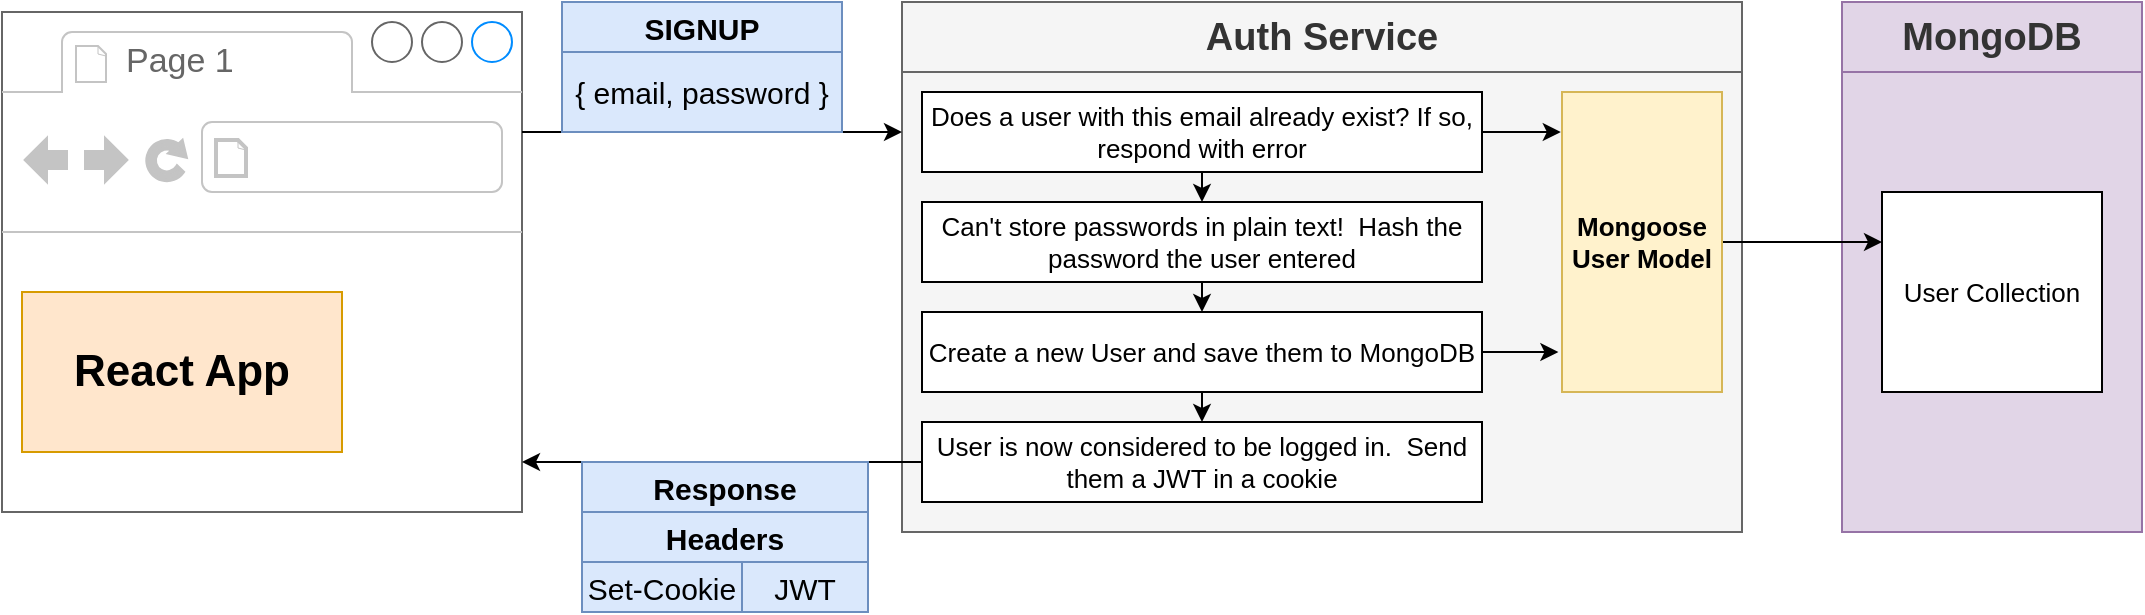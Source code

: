 <mxfile version="12.9.6" type="github" pages="11">
  <diagram id="Vi3GzLYiI_a-JfTV4afN" name="01 - signup">
    <mxGraphModel dx="733" dy="360" grid="1" gridSize="10" guides="1" tooltips="1" connect="1" arrows="1" fold="1" page="1" pageScale="1" pageWidth="1920" pageHeight="1200" math="0" shadow="0">
      <root>
        <mxCell id="0" />
        <mxCell id="1" parent="0" />
        <mxCell id="PqfKef1QP7aP-O4oMvrp-1" value="" style="strokeWidth=1;shadow=0;dashed=0;align=center;html=1;shape=mxgraph.mockup.containers.browserWindow;rSize=0;strokeColor=#666666;strokeColor2=#008cff;strokeColor3=#c4c4c4;mainText=,;recursiveResize=0;fontStyle=1" vertex="1" parent="1">
          <mxGeometry x="370" y="210" width="190" height="250" as="geometry" />
        </mxCell>
        <mxCell id="PqfKef1QP7aP-O4oMvrp-2" value="Page 1" style="strokeWidth=1;shadow=0;dashed=0;align=center;html=1;shape=mxgraph.mockup.containers.anchor;fontSize=17;fontColor=#666666;align=left;" vertex="1" parent="PqfKef1QP7aP-O4oMvrp-1">
          <mxGeometry x="60" y="12" width="110" height="26" as="geometry" />
        </mxCell>
        <mxCell id="PqfKef1QP7aP-O4oMvrp-3" value="" style="strokeWidth=1;shadow=0;dashed=0;align=center;html=1;shape=mxgraph.mockup.containers.anchor;rSize=0;fontSize=17;fontColor=#666666;align=left;" vertex="1" parent="PqfKef1QP7aP-O4oMvrp-1">
          <mxGeometry x="130" y="60" width="250" height="26" as="geometry" />
        </mxCell>
        <mxCell id="PqfKef1QP7aP-O4oMvrp-4" value="React App" style="rounded=0;whiteSpace=wrap;html=1;fontSize=22;fillColor=#ffe6cc;strokeColor=#d79b00;fontStyle=1" vertex="1" parent="PqfKef1QP7aP-O4oMvrp-1">
          <mxGeometry x="10" y="140" width="160" height="80" as="geometry" />
        </mxCell>
        <mxCell id="PqfKef1QP7aP-O4oMvrp-5" value="Auth Service" style="rounded=0;whiteSpace=wrap;html=1;fillColor=#f5f5f5;strokeColor=#666666;fontColor=#333333;fontStyle=1;fontSize=19;" vertex="1" parent="1">
          <mxGeometry x="820" y="205" width="420" height="35" as="geometry" />
        </mxCell>
        <mxCell id="PqfKef1QP7aP-O4oMvrp-6" value="" style="rounded=0;whiteSpace=wrap;html=1;fillColor=#f5f5f5;strokeColor=#666666;fontColor=#333333;fontStyle=1;fontSize=19;" vertex="1" parent="1">
          <mxGeometry x="820" y="240" width="420" height="230" as="geometry" />
        </mxCell>
        <mxCell id="PqfKef1QP7aP-O4oMvrp-7" value="" style="endArrow=classic;html=1;fontSize=15;" edge="1" parent="1">
          <mxGeometry width="50" height="50" relative="1" as="geometry">
            <mxPoint x="630" y="270" as="sourcePoint" />
            <mxPoint x="820" y="270" as="targetPoint" />
          </mxGeometry>
        </mxCell>
        <mxCell id="PqfKef1QP7aP-O4oMvrp-8" value="{ email, password }" style="rounded=0;whiteSpace=wrap;html=1;fontSize=15;fillColor=#dae8fc;strokeColor=#6c8ebf;" vertex="1" parent="1">
          <mxGeometry x="650" y="230" width="140" height="40" as="geometry" />
        </mxCell>
        <mxCell id="PqfKef1QP7aP-O4oMvrp-9" style="edgeStyle=orthogonalEdgeStyle;rounded=0;orthogonalLoop=1;jettySize=auto;html=1;exitX=0.5;exitY=1;exitDx=0;exitDy=0;entryX=0.5;entryY=0;entryDx=0;entryDy=0;fontSize=13;" edge="1" parent="1" source="PqfKef1QP7aP-O4oMvrp-11" target="PqfKef1QP7aP-O4oMvrp-14">
          <mxGeometry relative="1" as="geometry" />
        </mxCell>
        <mxCell id="PqfKef1QP7aP-O4oMvrp-10" style="edgeStyle=orthogonalEdgeStyle;rounded=0;orthogonalLoop=1;jettySize=auto;html=1;exitX=1;exitY=0.5;exitDx=0;exitDy=0;entryX=-0.008;entryY=0.134;entryDx=0;entryDy=0;entryPerimeter=0;fontSize=13;" edge="1" parent="1" source="PqfKef1QP7aP-O4oMvrp-11" target="PqfKef1QP7aP-O4oMvrp-24">
          <mxGeometry relative="1" as="geometry" />
        </mxCell>
        <mxCell id="PqfKef1QP7aP-O4oMvrp-11" value="Does a user with this email already exist? If so, respond with error" style="rounded=0;whiteSpace=wrap;html=1;fontSize=13;" vertex="1" parent="1">
          <mxGeometry x="830" y="250" width="280" height="40" as="geometry" />
        </mxCell>
        <mxCell id="PqfKef1QP7aP-O4oMvrp-12" value="&lt;b&gt;SIGNUP&lt;/b&gt;" style="rounded=0;whiteSpace=wrap;html=1;fontSize=15;fillColor=#dae8fc;strokeColor=#6c8ebf;" vertex="1" parent="1">
          <mxGeometry x="650" y="205" width="140" height="25" as="geometry" />
        </mxCell>
        <mxCell id="PqfKef1QP7aP-O4oMvrp-13" style="edgeStyle=orthogonalEdgeStyle;rounded=0;orthogonalLoop=1;jettySize=auto;html=1;exitX=0.5;exitY=1;exitDx=0;exitDy=0;entryX=0.5;entryY=0;entryDx=0;entryDy=0;fontSize=13;" edge="1" parent="1" source="PqfKef1QP7aP-O4oMvrp-14" target="PqfKef1QP7aP-O4oMvrp-16">
          <mxGeometry relative="1" as="geometry" />
        </mxCell>
        <mxCell id="PqfKef1QP7aP-O4oMvrp-14" value="Can&#39;t store passwords in plain text!&amp;nbsp; Hash the password the user entered" style="rounded=0;whiteSpace=wrap;html=1;fontSize=13;" vertex="1" parent="1">
          <mxGeometry x="830" y="305" width="280" height="40" as="geometry" />
        </mxCell>
        <mxCell id="PqfKef1QP7aP-O4oMvrp-15" style="edgeStyle=orthogonalEdgeStyle;rounded=0;orthogonalLoop=1;jettySize=auto;html=1;exitX=1;exitY=0.5;exitDx=0;exitDy=0;entryX=-0.022;entryY=0.864;entryDx=0;entryDy=0;entryPerimeter=0;fontSize=13;" edge="1" parent="1" source="PqfKef1QP7aP-O4oMvrp-16" target="PqfKef1QP7aP-O4oMvrp-24">
          <mxGeometry relative="1" as="geometry" />
        </mxCell>
        <mxCell id="PqfKef1QP7aP-O4oMvrp-16" value="Create a new User and save them to MongoDB" style="rounded=0;whiteSpace=wrap;html=1;fontSize=13;" vertex="1" parent="1">
          <mxGeometry x="830" y="360" width="280" height="40" as="geometry" />
        </mxCell>
        <mxCell id="PqfKef1QP7aP-O4oMvrp-17" style="edgeStyle=orthogonalEdgeStyle;rounded=0;orthogonalLoop=1;jettySize=auto;html=1;exitX=0.5;exitY=1;exitDx=0;exitDy=0;entryX=0.5;entryY=0;entryDx=0;entryDy=0;fontSize=13;" edge="1" parent="1" target="PqfKef1QP7aP-O4oMvrp-19">
          <mxGeometry relative="1" as="geometry">
            <mxPoint x="970" y="400" as="sourcePoint" />
          </mxGeometry>
        </mxCell>
        <mxCell id="PqfKef1QP7aP-O4oMvrp-18" style="edgeStyle=orthogonalEdgeStyle;rounded=0;orthogonalLoop=1;jettySize=auto;html=1;exitX=0;exitY=0.5;exitDx=0;exitDy=0;fontSize=13;" edge="1" parent="1" source="PqfKef1QP7aP-O4oMvrp-19">
          <mxGeometry relative="1" as="geometry">
            <mxPoint x="630" y="435" as="targetPoint" />
          </mxGeometry>
        </mxCell>
        <mxCell id="PqfKef1QP7aP-O4oMvrp-19" value="User is now considered to be logged in.&amp;nbsp; Send them a JWT in a cookie" style="rounded=0;whiteSpace=wrap;html=1;fontSize=13;" vertex="1" parent="1">
          <mxGeometry x="830" y="415" width="280" height="40" as="geometry" />
        </mxCell>
        <mxCell id="PqfKef1QP7aP-O4oMvrp-20" value="" style="rounded=0;whiteSpace=wrap;html=1;fontSize=13;fillColor=#e1d5e7;strokeColor=#9673a6;" vertex="1" parent="1">
          <mxGeometry x="1290" y="205" width="150" height="265" as="geometry" />
        </mxCell>
        <mxCell id="PqfKef1QP7aP-O4oMvrp-21" value="&lt;span style=&quot;color: rgb(51 , 51 , 51) ; font-size: 19px&quot;&gt;MongoDB&lt;/span&gt;" style="rounded=0;whiteSpace=wrap;html=1;fontSize=13;fillColor=#e1d5e7;strokeColor=#9673a6;fontStyle=1" vertex="1" parent="1">
          <mxGeometry x="1290" y="205" width="150" height="35" as="geometry" />
        </mxCell>
        <mxCell id="PqfKef1QP7aP-O4oMvrp-22" value="User Collection" style="rounded=0;whiteSpace=wrap;html=1;fontSize=13;" vertex="1" parent="1">
          <mxGeometry x="1310" y="300" width="110" height="100" as="geometry" />
        </mxCell>
        <mxCell id="PqfKef1QP7aP-O4oMvrp-23" style="edgeStyle=orthogonalEdgeStyle;rounded=0;orthogonalLoop=1;jettySize=auto;html=1;exitX=1;exitY=0.5;exitDx=0;exitDy=0;entryX=0;entryY=0.25;entryDx=0;entryDy=0;fontSize=13;" edge="1" parent="1" source="PqfKef1QP7aP-O4oMvrp-24" target="PqfKef1QP7aP-O4oMvrp-22">
          <mxGeometry relative="1" as="geometry" />
        </mxCell>
        <mxCell id="PqfKef1QP7aP-O4oMvrp-24" value="Mongoose User Model" style="rounded=0;whiteSpace=wrap;html=1;fontSize=13;fillColor=#fff2cc;strokeColor=#d6b656;fontStyle=1" vertex="1" parent="1">
          <mxGeometry x="1150" y="250" width="80" height="150" as="geometry" />
        </mxCell>
        <mxCell id="PqfKef1QP7aP-O4oMvrp-25" value="&lt;b&gt;Response&lt;/b&gt;" style="rounded=0;whiteSpace=wrap;html=1;fontSize=15;fillColor=#dae8fc;strokeColor=#6c8ebf;" vertex="1" parent="1">
          <mxGeometry x="660" y="435" width="143" height="25" as="geometry" />
        </mxCell>
        <mxCell id="PqfKef1QP7aP-O4oMvrp-26" value="&lt;b&gt;Headers&lt;/b&gt;" style="rounded=0;whiteSpace=wrap;html=1;fontSize=15;fillColor=#dae8fc;strokeColor=#6c8ebf;" vertex="1" parent="1">
          <mxGeometry x="660" y="460" width="143" height="25" as="geometry" />
        </mxCell>
        <mxCell id="PqfKef1QP7aP-O4oMvrp-27" value="&lt;span&gt;Set-Cookie&lt;/span&gt;" style="rounded=0;whiteSpace=wrap;html=1;fontSize=15;fillColor=#dae8fc;strokeColor=#6c8ebf;fontStyle=0" vertex="1" parent="1">
          <mxGeometry x="660" y="485" width="80" height="25" as="geometry" />
        </mxCell>
        <mxCell id="PqfKef1QP7aP-O4oMvrp-30" value="&lt;span&gt;JWT&lt;/span&gt;" style="rounded=0;whiteSpace=wrap;html=1;fontSize=15;fillColor=#dae8fc;strokeColor=#6c8ebf;fontStyle=0" vertex="1" parent="1">
          <mxGeometry x="740" y="485" width="63" height="25" as="geometry" />
        </mxCell>
      </root>
    </mxGraphModel>
  </diagram>
  <diagram id="jBmVWurV14qzXxxH7NjZ" name="02 - sess">
    <mxGraphModel dx="715" dy="352" grid="1" gridSize="10" guides="1" tooltips="1" connect="1" arrows="1" fold="1" page="1" pageScale="1" pageWidth="1920" pageHeight="1200" math="0" shadow="0">
      <root>
        <mxCell id="UKBn3Z9m2MnfKPzh0Fxh-0" />
        <mxCell id="UKBn3Z9m2MnfKPzh0Fxh-1" parent="UKBn3Z9m2MnfKPzh0Fxh-0" />
        <mxCell id="UKBn3Z9m2MnfKPzh0Fxh-15" value="Must be able to tell us &lt;span style=&quot;font-size: 17px;&quot;&gt;details about a user&lt;/span&gt;" style="rounded=0;whiteSpace=wrap;html=1;fontSize=17;align=center;fillColor=#f8cecc;strokeColor=#b85450;fontStyle=0" vertex="1" parent="UKBn3Z9m2MnfKPzh0Fxh-1">
          <mxGeometry x="560" y="260" width="490" height="50" as="geometry" />
        </mxCell>
        <mxCell id="UKBn3Z9m2MnfKPzh0Fxh-16" value="Requirements for Our Auth Mechanism" style="text;html=1;strokeColor=none;fillColor=none;align=center;verticalAlign=middle;whiteSpace=wrap;rounded=0;fontSize=21;fontStyle=1" vertex="1" parent="UKBn3Z9m2MnfKPzh0Fxh-1">
          <mxGeometry x="692.5" y="220" width="225" height="20" as="geometry" />
        </mxCell>
        <mxCell id="UKBn3Z9m2MnfKPzh0Fxh-18" value="Must be able to handle authorization info" style="rounded=0;whiteSpace=wrap;html=1;fontSize=17;align=center;fillColor=#f8cecc;strokeColor=#b85450;fontStyle=0" vertex="1" parent="UKBn3Z9m2MnfKPzh0Fxh-1">
          <mxGeometry x="560" y="320" width="490" height="50" as="geometry" />
        </mxCell>
        <mxCell id="UKBn3Z9m2MnfKPzh0Fxh-20" value="Must have a built-in, tamper-resistant way to expire or invalidate itself" style="rounded=0;whiteSpace=wrap;html=1;fontSize=17;align=center;fillColor=#f8cecc;strokeColor=#b85450;fontStyle=0" vertex="1" parent="UKBn3Z9m2MnfKPzh0Fxh-1">
          <mxGeometry x="560" y="380" width="490" height="50" as="geometry" />
        </mxCell>
        <mxCell id="UKBn3Z9m2MnfKPzh0Fxh-27" style="edgeStyle=orthogonalEdgeStyle;rounded=0;orthogonalLoop=1;jettySize=auto;html=1;exitX=1;exitY=0.5;exitDx=0;exitDy=0;" edge="1" parent="UKBn3Z9m2MnfKPzh0Fxh-1" source="UKBn3Z9m2MnfKPzh0Fxh-22" target="UKBn3Z9m2MnfKPzh0Fxh-26">
          <mxGeometry relative="1" as="geometry" />
        </mxCell>
        <mxCell id="UKBn3Z9m2MnfKPzh0Fxh-22" value="Must be easily understood between different languages" style="rounded=0;whiteSpace=wrap;html=1;fontSize=17;align=center;fillColor=#f8cecc;strokeColor=#b85450;fontStyle=0" vertex="1" parent="UKBn3Z9m2MnfKPzh0Fxh-1">
          <mxGeometry x="560" y="440" width="490" height="50" as="geometry" />
        </mxCell>
        <mxCell id="UKBn3Z9m2MnfKPzh0Fxh-24" value="Must not require some kind of backing data store on the server" style="rounded=0;whiteSpace=wrap;html=1;fontSize=17;align=center;fillColor=#f8cecc;strokeColor=#b85450;fontStyle=0" vertex="1" parent="UKBn3Z9m2MnfKPzh0Fxh-1">
          <mxGeometry x="560" y="500" width="490" height="50" as="geometry" />
        </mxCell>
        <mxCell id="UKBn3Z9m2MnfKPzh0Fxh-31" style="edgeStyle=orthogonalEdgeStyle;rounded=0;orthogonalLoop=1;jettySize=auto;html=1;exitX=0.5;exitY=1;exitDx=0;exitDy=0;fontSize=14;" edge="1" parent="UKBn3Z9m2MnfKPzh0Fxh-1" source="UKBn3Z9m2MnfKPzh0Fxh-26" target="UKBn3Z9m2MnfKPzh0Fxh-30">
          <mxGeometry relative="1" as="geometry" />
        </mxCell>
        <mxCell id="UKBn3Z9m2MnfKPzh0Fxh-26" value="&lt;b style=&quot;font-size: 14px;&quot;&gt;Cookie handling across languages is usually an issue when we &lt;i style=&quot;font-size: 14px;&quot;&gt;encrypt&lt;/i&gt;&amp;nbsp;the data in the cookie&lt;/b&gt;" style="rounded=0;whiteSpace=wrap;html=1;fillColor=#dae8fc;strokeColor=#6c8ebf;fontSize=14;" vertex="1" parent="UKBn3Z9m2MnfKPzh0Fxh-1">
          <mxGeometry x="1070" y="440" width="270" height="50" as="geometry" />
        </mxCell>
        <mxCell id="UKBn3Z9m2MnfKPzh0Fxh-33" style="edgeStyle=orthogonalEdgeStyle;rounded=0;orthogonalLoop=1;jettySize=auto;html=1;exitX=0.5;exitY=1;exitDx=0;exitDy=0;fontSize=14;" edge="1" parent="UKBn3Z9m2MnfKPzh0Fxh-1" source="UKBn3Z9m2MnfKPzh0Fxh-30" target="UKBn3Z9m2MnfKPzh0Fxh-32">
          <mxGeometry relative="1" as="geometry" />
        </mxCell>
        <mxCell id="UKBn3Z9m2MnfKPzh0Fxh-30" value="&lt;b&gt;We will not encrypt the cookie contents.&lt;/b&gt;" style="rounded=0;whiteSpace=wrap;html=1;fillColor=#dae8fc;strokeColor=#6c8ebf;fontSize=14;" vertex="1" parent="UKBn3Z9m2MnfKPzh0Fxh-1">
          <mxGeometry x="1070" y="510" width="270" height="50" as="geometry" />
        </mxCell>
        <mxCell id="UKBn3Z9m2MnfKPzh0Fxh-32" value="&lt;b&gt;Remember, JWT&#39;s are tamper resistant&lt;/b&gt;" style="rounded=0;whiteSpace=wrap;html=1;fillColor=#dae8fc;strokeColor=#6c8ebf;fontSize=14;" vertex="1" parent="UKBn3Z9m2MnfKPzh0Fxh-1">
          <mxGeometry x="1070" y="580" width="270" height="50" as="geometry" />
        </mxCell>
        <mxCell id="UKBn3Z9m2MnfKPzh0Fxh-34" style="edgeStyle=orthogonalEdgeStyle;rounded=0;orthogonalLoop=1;jettySize=auto;html=1;exitX=0.5;exitY=1;exitDx=0;exitDy=0;fontSize=14;" edge="1" parent="UKBn3Z9m2MnfKPzh0Fxh-1" target="UKBn3Z9m2MnfKPzh0Fxh-35">
          <mxGeometry relative="1" as="geometry">
            <mxPoint x="1205" y="630" as="sourcePoint" />
          </mxGeometry>
        </mxCell>
        <mxCell id="UKBn3Z9m2MnfKPzh0Fxh-35" value="&lt;b&gt;You can encrypt the cookie contents if this is a big deal to you&lt;/b&gt;" style="rounded=0;whiteSpace=wrap;html=1;fillColor=#dae8fc;strokeColor=#6c8ebf;fontSize=14;" vertex="1" parent="UKBn3Z9m2MnfKPzh0Fxh-1">
          <mxGeometry x="1070" y="650" width="270" height="50" as="geometry" />
        </mxCell>
      </root>
    </mxGraphModel>
  </diagram>
  <diagram id="RIi8Pw8IikuQeiF8Qr2n" name="03 - key">
    <mxGraphModel dx="858" dy="422" grid="1" gridSize="10" guides="1" tooltips="1" connect="1" arrows="1" fold="1" page="1" pageScale="1" pageWidth="1920" pageHeight="1200" math="0" shadow="0">
      <root>
        <mxCell id="5g_oBTjrzH8cNSLCw_wK-0" />
        <mxCell id="5g_oBTjrzH8cNSLCw_wK-1" parent="5g_oBTjrzH8cNSLCw_wK-0" />
        <mxCell id="5g_oBTjrzH8cNSLCw_wK-5" style="edgeStyle=orthogonalEdgeStyle;rounded=0;orthogonalLoop=1;jettySize=auto;html=1;exitX=0.5;exitY=1;exitDx=0;exitDy=0;fontSize=21;" edge="1" parent="5g_oBTjrzH8cNSLCw_wK-1" source="5g_oBTjrzH8cNSLCw_wK-2" target="5g_oBTjrzH8cNSLCw_wK-4">
          <mxGeometry relative="1" as="geometry" />
        </mxCell>
        <mxCell id="5g_oBTjrzH8cNSLCw_wK-2" value="{ id: &#39;23klj52&#39;, email: &#39;test@test.com&#39; }" style="rounded=0;whiteSpace=wrap;html=1;fontSize=16;fontStyle=1;fillColor=#dae8fc;strokeColor=#6c8ebf;" vertex="1" parent="5g_oBTjrzH8cNSLCw_wK-1">
          <mxGeometry x="660" y="240" width="290" height="50" as="geometry" />
        </mxCell>
        <mxCell id="5g_oBTjrzH8cNSLCw_wK-6" style="edgeStyle=orthogonalEdgeStyle;rounded=0;orthogonalLoop=1;jettySize=auto;html=1;exitX=0.5;exitY=1;exitDx=0;exitDy=0;fontSize=21;" edge="1" parent="5g_oBTjrzH8cNSLCw_wK-1" source="5g_oBTjrzH8cNSLCw_wK-3" target="5g_oBTjrzH8cNSLCw_wK-4">
          <mxGeometry relative="1" as="geometry" />
        </mxCell>
        <mxCell id="5g_oBTjrzH8cNSLCw_wK-3" value="&#39;asdf&#39;" style="rounded=0;whiteSpace=wrap;html=1;fontSize=16;fontStyle=1;fillColor=#dae8fc;strokeColor=#6c8ebf;" vertex="1" parent="5g_oBTjrzH8cNSLCw_wK-1">
          <mxGeometry x="990" y="240" width="140" height="50" as="geometry" />
        </mxCell>
        <mxCell id="5g_oBTjrzH8cNSLCw_wK-9" style="edgeStyle=orthogonalEdgeStyle;rounded=0;orthogonalLoop=1;jettySize=auto;html=1;exitX=0.5;exitY=1;exitDx=0;exitDy=0;fontSize=21;" edge="1" parent="5g_oBTjrzH8cNSLCw_wK-1" source="5g_oBTjrzH8cNSLCw_wK-4" target="5g_oBTjrzH8cNSLCw_wK-8">
          <mxGeometry relative="1" as="geometry" />
        </mxCell>
        <mxCell id="5g_oBTjrzH8cNSLCw_wK-4" value="JWT Lib" style="rounded=0;whiteSpace=wrap;html=1;fontSize=21;fillColor=#ffe6cc;strokeColor=#d79b00;fontStyle=1" vertex="1" parent="5g_oBTjrzH8cNSLCw_wK-1">
          <mxGeometry x="880" y="340" width="120" height="60" as="geometry" />
        </mxCell>
        <mxCell id="5g_oBTjrzH8cNSLCw_wK-8" value="JWT" style="rounded=0;whiteSpace=wrap;html=1;fontSize=21;fillColor=#d5e8d4;strokeColor=#82b366;fontStyle=1" vertex="1" parent="5g_oBTjrzH8cNSLCw_wK-1">
          <mxGeometry x="865" y="440" width="150" height="40" as="geometry" />
        </mxCell>
        <mxCell id="5g_oBTjrzH8cNSLCw_wK-10" value="Payload" style="text;html=1;strokeColor=none;fillColor=none;align=center;verticalAlign=middle;whiteSpace=wrap;rounded=0;fontSize=21;" vertex="1" parent="5g_oBTjrzH8cNSLCw_wK-1">
          <mxGeometry x="785" y="210" width="40" height="20" as="geometry" />
        </mxCell>
        <mxCell id="5g_oBTjrzH8cNSLCw_wK-11" value="Signing Key" style="text;html=1;strokeColor=none;fillColor=none;align=center;verticalAlign=middle;whiteSpace=wrap;rounded=0;fontSize=21;" vertex="1" parent="5g_oBTjrzH8cNSLCw_wK-1">
          <mxGeometry x="995" y="210" width="130" height="20" as="geometry" />
        </mxCell>
      </root>
    </mxGraphModel>
  </diagram>
  <diagram id="A9KKsD7wayrvnVZZvLGr" name="04 - key">
    <mxGraphModel dx="858" dy="422" grid="1" gridSize="10" guides="1" tooltips="1" connect="1" arrows="1" fold="1" page="1" pageScale="1" pageWidth="1920" pageHeight="1200" math="0" shadow="0">
      <root>
        <mxCell id="AtxAMPdSLZo3TeCZVrPp-0" />
        <mxCell id="AtxAMPdSLZo3TeCZVrPp-1" parent="AtxAMPdSLZo3TeCZVrPp-0" />
        <mxCell id="AtxAMPdSLZo3TeCZVrPp-10" value="Payments Service" style="rounded=0;whiteSpace=wrap;html=1;fillColor=#f5f5f5;strokeColor=#666666;fontColor=#333333;fontStyle=1;fontSize=19;" vertex="1" parent="AtxAMPdSLZo3TeCZVrPp-1">
          <mxGeometry x="770" y="505" width="190" height="35" as="geometry" />
        </mxCell>
        <mxCell id="AtxAMPdSLZo3TeCZVrPp-15" value="" style="endArrow=classic;html=1;fontSize=15;" edge="1" parent="AtxAMPdSLZo3TeCZVrPp-1">
          <mxGeometry width="50" height="50" relative="1" as="geometry">
            <mxPoint x="620" y="522.21" as="sourcePoint" />
            <mxPoint x="770" y="522.21" as="targetPoint" />
          </mxGeometry>
        </mxCell>
        <mxCell id="wvJs_zC0TSkwgczj9pIt-0" value="&lt;b&gt;Request&lt;/b&gt;" style="rounded=0;whiteSpace=wrap;html=1;fontSize=15;fillColor=#dae8fc;strokeColor=#6c8ebf;" vertex="1" parent="AtxAMPdSLZo3TeCZVrPp-1">
          <mxGeometry x="597" y="522" width="143" height="25" as="geometry" />
        </mxCell>
        <mxCell id="wvJs_zC0TSkwgczj9pIt-1" value="&lt;b&gt;Headers&lt;/b&gt;" style="rounded=0;whiteSpace=wrap;html=1;fontSize=15;fillColor=#dae8fc;strokeColor=#6c8ebf;" vertex="1" parent="AtxAMPdSLZo3TeCZVrPp-1">
          <mxGeometry x="597" y="547" width="143" height="25" as="geometry" />
        </mxCell>
        <mxCell id="wvJs_zC0TSkwgczj9pIt-2" value="&lt;span&gt;Cookie&lt;/span&gt;" style="rounded=0;whiteSpace=wrap;html=1;fontSize=15;fillColor=#dae8fc;strokeColor=#6c8ebf;fontStyle=0" vertex="1" parent="AtxAMPdSLZo3TeCZVrPp-1">
          <mxGeometry x="597" y="572" width="80" height="25" as="geometry" />
        </mxCell>
        <mxCell id="wvJs_zC0TSkwgczj9pIt-3" value="&lt;span&gt;JWT&lt;/span&gt;" style="rounded=0;whiteSpace=wrap;html=1;fontSize=15;fillColor=#dae8fc;strokeColor=#6c8ebf;fontStyle=0" vertex="1" parent="AtxAMPdSLZo3TeCZVrPp-1">
          <mxGeometry x="677" y="572" width="63" height="25" as="geometry" />
        </mxCell>
        <mxCell id="wvJs_zC0TSkwgczj9pIt-4" value="Orders Service" style="rounded=0;whiteSpace=wrap;html=1;fillColor=#f5f5f5;strokeColor=#666666;fontColor=#333333;fontStyle=1;fontSize=19;" vertex="1" parent="AtxAMPdSLZo3TeCZVrPp-1">
          <mxGeometry x="770" y="400" width="190" height="35" as="geometry" />
        </mxCell>
        <mxCell id="wvJs_zC0TSkwgczj9pIt-5" value="" style="endArrow=classic;html=1;fontSize=15;" edge="1" parent="AtxAMPdSLZo3TeCZVrPp-1">
          <mxGeometry width="50" height="50" relative="1" as="geometry">
            <mxPoint x="620" y="417.21" as="sourcePoint" />
            <mxPoint x="770" y="417.21" as="targetPoint" />
          </mxGeometry>
        </mxCell>
        <mxCell id="wvJs_zC0TSkwgczj9pIt-6" value="&lt;b&gt;Request&lt;/b&gt;" style="rounded=0;whiteSpace=wrap;html=1;fontSize=15;fillColor=#dae8fc;strokeColor=#6c8ebf;" vertex="1" parent="AtxAMPdSLZo3TeCZVrPp-1">
          <mxGeometry x="597" y="417" width="143" height="25" as="geometry" />
        </mxCell>
        <mxCell id="wvJs_zC0TSkwgczj9pIt-7" value="&lt;b&gt;Headers&lt;/b&gt;" style="rounded=0;whiteSpace=wrap;html=1;fontSize=15;fillColor=#dae8fc;strokeColor=#6c8ebf;" vertex="1" parent="AtxAMPdSLZo3TeCZVrPp-1">
          <mxGeometry x="597" y="442" width="143" height="25" as="geometry" />
        </mxCell>
        <mxCell id="wvJs_zC0TSkwgczj9pIt-8" value="&lt;span&gt;Cookie&lt;/span&gt;" style="rounded=0;whiteSpace=wrap;html=1;fontSize=15;fillColor=#dae8fc;strokeColor=#6c8ebf;fontStyle=0" vertex="1" parent="AtxAMPdSLZo3TeCZVrPp-1">
          <mxGeometry x="597" y="467" width="80" height="25" as="geometry" />
        </mxCell>
        <mxCell id="wvJs_zC0TSkwgczj9pIt-9" value="&lt;span&gt;JWT&lt;/span&gt;" style="rounded=0;whiteSpace=wrap;html=1;fontSize=15;fillColor=#dae8fc;strokeColor=#6c8ebf;fontStyle=0" vertex="1" parent="AtxAMPdSLZo3TeCZVrPp-1">
          <mxGeometry x="677" y="467" width="63" height="25" as="geometry" />
        </mxCell>
        <mxCell id="wvJs_zC0TSkwgczj9pIt-10" value="Auth Service" style="rounded=0;whiteSpace=wrap;html=1;fillColor=#f5f5f5;strokeColor=#666666;fontColor=#333333;fontStyle=1;fontSize=19;" vertex="1" parent="AtxAMPdSLZo3TeCZVrPp-1">
          <mxGeometry x="770" y="290" width="190" height="35" as="geometry" />
        </mxCell>
        <mxCell id="wvJs_zC0TSkwgczj9pIt-11" value="" style="endArrow=classic;html=1;fontSize=15;" edge="1" parent="AtxAMPdSLZo3TeCZVrPp-1">
          <mxGeometry width="50" height="50" relative="1" as="geometry">
            <mxPoint x="620" y="307.21" as="sourcePoint" />
            <mxPoint x="770" y="307.21" as="targetPoint" />
          </mxGeometry>
        </mxCell>
        <mxCell id="wvJs_zC0TSkwgczj9pIt-12" value="&lt;b&gt;Request&lt;/b&gt;" style="rounded=0;whiteSpace=wrap;html=1;fontSize=15;fillColor=#dae8fc;strokeColor=#6c8ebf;" vertex="1" parent="AtxAMPdSLZo3TeCZVrPp-1">
          <mxGeometry x="597" y="307" width="143" height="25" as="geometry" />
        </mxCell>
        <mxCell id="wvJs_zC0TSkwgczj9pIt-13" value="&lt;b&gt;Headers&lt;/b&gt;" style="rounded=0;whiteSpace=wrap;html=1;fontSize=15;fillColor=#dae8fc;strokeColor=#6c8ebf;" vertex="1" parent="AtxAMPdSLZo3TeCZVrPp-1">
          <mxGeometry x="597" y="332" width="143" height="25" as="geometry" />
        </mxCell>
        <mxCell id="wvJs_zC0TSkwgczj9pIt-14" value="&lt;span&gt;Cookie&lt;/span&gt;" style="rounded=0;whiteSpace=wrap;html=1;fontSize=15;fillColor=#dae8fc;strokeColor=#6c8ebf;fontStyle=0" vertex="1" parent="AtxAMPdSLZo3TeCZVrPp-1">
          <mxGeometry x="597" y="357" width="80" height="25" as="geometry" />
        </mxCell>
        <mxCell id="wvJs_zC0TSkwgczj9pIt-15" value="&lt;span&gt;JWT&lt;/span&gt;" style="rounded=0;whiteSpace=wrap;html=1;fontSize=15;fillColor=#dae8fc;strokeColor=#6c8ebf;fontStyle=0" vertex="1" parent="AtxAMPdSLZo3TeCZVrPp-1">
          <mxGeometry x="677" y="357" width="63" height="25" as="geometry" />
        </mxCell>
        <mxCell id="wvJs_zC0TSkwgczj9pIt-17" style="edgeStyle=orthogonalEdgeStyle;rounded=0;orthogonalLoop=1;jettySize=auto;html=1;exitX=0;exitY=0.5;exitDx=0;exitDy=0;entryX=1;entryY=0.5;entryDx=0;entryDy=0;fontSize=22;" edge="1" parent="AtxAMPdSLZo3TeCZVrPp-1" source="wvJs_zC0TSkwgczj9pIt-16" target="wvJs_zC0TSkwgczj9pIt-10">
          <mxGeometry relative="1" as="geometry" />
        </mxCell>
        <mxCell id="wvJs_zC0TSkwgczj9pIt-18" style="edgeStyle=orthogonalEdgeStyle;rounded=0;orthogonalLoop=1;jettySize=auto;html=1;exitX=0;exitY=0.5;exitDx=0;exitDy=0;fontSize=22;" edge="1" parent="AtxAMPdSLZo3TeCZVrPp-1" source="wvJs_zC0TSkwgczj9pIt-16" target="wvJs_zC0TSkwgczj9pIt-4">
          <mxGeometry relative="1" as="geometry" />
        </mxCell>
        <mxCell id="wvJs_zC0TSkwgczj9pIt-19" style="edgeStyle=orthogonalEdgeStyle;rounded=0;orthogonalLoop=1;jettySize=auto;html=1;exitX=0;exitY=0.5;exitDx=0;exitDy=0;entryX=1;entryY=0.5;entryDx=0;entryDy=0;fontSize=22;" edge="1" parent="AtxAMPdSLZo3TeCZVrPp-1" source="wvJs_zC0TSkwgczj9pIt-16" target="AtxAMPdSLZo3TeCZVrPp-10">
          <mxGeometry relative="1" as="geometry" />
        </mxCell>
        <mxCell id="wvJs_zC0TSkwgczj9pIt-16" value="JWT Signing Key" style="rounded=0;whiteSpace=wrap;html=1;fillColor=#f8cecc;strokeColor=#b85450;fontStyle=1;fontSize=22;" vertex="1" parent="AtxAMPdSLZo3TeCZVrPp-1">
          <mxGeometry x="1040" y="372.5" width="150" height="90" as="geometry" />
        </mxCell>
      </root>
    </mxGraphModel>
  </diagram>
  <diagram id="tf2MvCsb3Pvjr-PTsbNm" name="05 - secret">
    <mxGraphModel dx="715" dy="352" grid="1" gridSize="10" guides="1" tooltips="1" connect="1" arrows="1" fold="1" page="1" pageScale="1" pageWidth="1920" pageHeight="1200" math="0" shadow="0">
      <root>
        <mxCell id="JN3FL18PhYe7QQi51GSt-0" />
        <mxCell id="JN3FL18PhYe7QQi51GSt-1" parent="JN3FL18PhYe7QQi51GSt-0" />
        <mxCell id="6Mlk73R57amQuABkzw92-14" value="" style="rounded=0;whiteSpace=wrap;html=1;fontSize=22;fillColor=#dae8fc;strokeColor=#6c8ebf;" vertex="1" parent="JN3FL18PhYe7QQi51GSt-1">
          <mxGeometry x="620" y="250" width="520" height="310" as="geometry" />
        </mxCell>
        <mxCell id="6Mlk73R57amQuABkzw92-3" value="" style="rounded=0;whiteSpace=wrap;html=1;fontSize=22;" vertex="1" parent="JN3FL18PhYe7QQi51GSt-1">
          <mxGeometry x="645" y="330" width="140" height="60" as="geometry" />
        </mxCell>
        <mxCell id="6Mlk73R57amQuABkzw92-7" value="Pod" style="rounded=0;whiteSpace=wrap;html=1;fontSize=22;" vertex="1" parent="JN3FL18PhYe7QQi51GSt-1">
          <mxGeometry x="645" y="300" width="140" height="30" as="geometry" />
        </mxCell>
        <mxCell id="6Mlk73R57amQuABkzw92-2" value="Auth" style="rounded=0;whiteSpace=wrap;html=1;fillColor=#f5f5f5;strokeColor=#666666;fontColor=#333333;fontStyle=1;fontSize=19;" vertex="1" parent="JN3FL18PhYe7QQi51GSt-1">
          <mxGeometry x="660" y="342.5" width="110" height="35" as="geometry" />
        </mxCell>
        <mxCell id="6Mlk73R57amQuABkzw92-15" value="" style="rounded=0;whiteSpace=wrap;html=1;fontSize=22;" vertex="1" parent="JN3FL18PhYe7QQi51GSt-1">
          <mxGeometry x="805" y="330" width="140" height="60" as="geometry" />
        </mxCell>
        <mxCell id="6Mlk73R57amQuABkzw92-16" value="Pod" style="rounded=0;whiteSpace=wrap;html=1;fontSize=22;" vertex="1" parent="JN3FL18PhYe7QQi51GSt-1">
          <mxGeometry x="805" y="300" width="140" height="30" as="geometry" />
        </mxCell>
        <mxCell id="6Mlk73R57amQuABkzw92-17" value="Orders" style="rounded=0;whiteSpace=wrap;html=1;fillColor=#f5f5f5;strokeColor=#666666;fontColor=#333333;fontStyle=1;fontSize=19;" vertex="1" parent="JN3FL18PhYe7QQi51GSt-1">
          <mxGeometry x="820" y="342.5" width="110" height="35" as="geometry" />
        </mxCell>
        <mxCell id="6Mlk73R57amQuABkzw92-18" value="" style="rounded=0;whiteSpace=wrap;html=1;fontSize=22;" vertex="1" parent="JN3FL18PhYe7QQi51GSt-1">
          <mxGeometry x="975" y="330" width="140" height="60" as="geometry" />
        </mxCell>
        <mxCell id="6Mlk73R57amQuABkzw92-19" value="Pod" style="rounded=0;whiteSpace=wrap;html=1;fontSize=22;" vertex="1" parent="JN3FL18PhYe7QQi51GSt-1">
          <mxGeometry x="975" y="300" width="140" height="30" as="geometry" />
        </mxCell>
        <mxCell id="6Mlk73R57amQuABkzw92-20" value="Payments" style="rounded=0;whiteSpace=wrap;html=1;fillColor=#f5f5f5;strokeColor=#666666;fontColor=#333333;fontStyle=1;fontSize=19;" vertex="1" parent="JN3FL18PhYe7QQi51GSt-1">
          <mxGeometry x="990" y="342.5" width="110" height="35" as="geometry" />
        </mxCell>
        <mxCell id="6Mlk73R57amQuABkzw92-21" value="Node" style="text;html=1;strokeColor=none;fillColor=none;align=center;verticalAlign=middle;whiteSpace=wrap;rounded=0;fontSize=22;fontStyle=1" vertex="1" parent="JN3FL18PhYe7QQi51GSt-1">
          <mxGeometry x="632" y="256" width="40" height="20" as="geometry" />
        </mxCell>
        <mxCell id="6Mlk73R57amQuABkzw92-23" value="" style="rounded=0;whiteSpace=wrap;html=1;fontSize=22;" vertex="1" parent="JN3FL18PhYe7QQi51GSt-1">
          <mxGeometry x="777.5" y="450" width="205" height="60" as="geometry" />
        </mxCell>
        <mxCell id="6Mlk73R57amQuABkzw92-24" value="Secret" style="rounded=0;whiteSpace=wrap;html=1;fontSize=22;" vertex="1" parent="JN3FL18PhYe7QQi51GSt-1">
          <mxGeometry x="777.5" y="510" width="205" height="30" as="geometry" />
        </mxCell>
        <mxCell id="6Mlk73R57amQuABkzw92-25" value="JWT_KEY = &#39;asdf&#39;" style="rounded=0;whiteSpace=wrap;html=1;fillColor=#f5f5f5;strokeColor=#666666;fontColor=#333333;fontStyle=1;fontSize=19;" vertex="1" parent="JN3FL18PhYe7QQi51GSt-1">
          <mxGeometry x="792.5" y="462.5" width="180" height="35" as="geometry" />
        </mxCell>
      </root>
    </mxGraphModel>
  </diagram>
  <diagram name="06 - secret" id="VeczjMwm0nWcMixT1G4-">
    <mxGraphModel dx="715" dy="352" grid="1" gridSize="10" guides="1" tooltips="1" connect="1" arrows="1" fold="1" page="1" pageScale="1" pageWidth="1920" pageHeight="1200" math="0" shadow="0">
      <root>
        <mxCell id="3nkUwQktCzCCRrP9rt0I-0" />
        <mxCell id="3nkUwQktCzCCRrP9rt0I-1" parent="3nkUwQktCzCCRrP9rt0I-0" />
        <mxCell id="3nkUwQktCzCCRrP9rt0I-2" value="" style="rounded=0;whiteSpace=wrap;html=1;fontSize=22;fillColor=#dae8fc;strokeColor=#6c8ebf;" vertex="1" parent="3nkUwQktCzCCRrP9rt0I-1">
          <mxGeometry x="620" y="250" width="520" height="340" as="geometry" />
        </mxCell>
        <mxCell id="3nkUwQktCzCCRrP9rt0I-3" value="" style="rounded=0;whiteSpace=wrap;html=1;fontSize=22;" vertex="1" parent="3nkUwQktCzCCRrP9rt0I-1">
          <mxGeometry x="645" y="330" width="140" height="110" as="geometry" />
        </mxCell>
        <mxCell id="3nkUwQktCzCCRrP9rt0I-4" value="Pod" style="rounded=0;whiteSpace=wrap;html=1;fontSize=22;" vertex="1" parent="3nkUwQktCzCCRrP9rt0I-1">
          <mxGeometry x="645" y="300" width="140" height="30" as="geometry" />
        </mxCell>
        <mxCell id="3nkUwQktCzCCRrP9rt0I-5" value="Auth" style="rounded=0;whiteSpace=wrap;html=1;fillColor=#f5f5f5;strokeColor=#666666;fontColor=#333333;fontStyle=1;fontSize=19;" vertex="1" parent="3nkUwQktCzCCRrP9rt0I-1">
          <mxGeometry x="660" y="337.5" width="110" height="35" as="geometry" />
        </mxCell>
        <mxCell id="3nkUwQktCzCCRrP9rt0I-6" value="" style="rounded=0;whiteSpace=wrap;html=1;fontSize=22;" vertex="1" parent="3nkUwQktCzCCRrP9rt0I-1">
          <mxGeometry x="810" y="330" width="140" height="110" as="geometry" />
        </mxCell>
        <mxCell id="3nkUwQktCzCCRrP9rt0I-7" value="Pod" style="rounded=0;whiteSpace=wrap;html=1;fontSize=22;" vertex="1" parent="3nkUwQktCzCCRrP9rt0I-1">
          <mxGeometry x="810" y="300" width="140" height="30" as="geometry" />
        </mxCell>
        <mxCell id="3nkUwQktCzCCRrP9rt0I-8" value="Orders" style="rounded=0;whiteSpace=wrap;html=1;fillColor=#f5f5f5;strokeColor=#666666;fontColor=#333333;fontStyle=1;fontSize=19;" vertex="1" parent="3nkUwQktCzCCRrP9rt0I-1">
          <mxGeometry x="825" y="337.5" width="110" height="35" as="geometry" />
        </mxCell>
        <mxCell id="3nkUwQktCzCCRrP9rt0I-9" value="" style="rounded=0;whiteSpace=wrap;html=1;fontSize=22;" vertex="1" parent="3nkUwQktCzCCRrP9rt0I-1">
          <mxGeometry x="975" y="330" width="140" height="110" as="geometry" />
        </mxCell>
        <mxCell id="3nkUwQktCzCCRrP9rt0I-10" value="Pod" style="rounded=0;whiteSpace=wrap;html=1;fontSize=22;" vertex="1" parent="3nkUwQktCzCCRrP9rt0I-1">
          <mxGeometry x="975" y="300" width="140" height="30" as="geometry" />
        </mxCell>
        <mxCell id="3nkUwQktCzCCRrP9rt0I-11" value="Payments" style="rounded=0;whiteSpace=wrap;html=1;fillColor=#f5f5f5;strokeColor=#666666;fontColor=#333333;fontStyle=1;fontSize=19;" vertex="1" parent="3nkUwQktCzCCRrP9rt0I-1">
          <mxGeometry x="990" y="337.5" width="110" height="35" as="geometry" />
        </mxCell>
        <mxCell id="3nkUwQktCzCCRrP9rt0I-12" value="Node" style="text;html=1;strokeColor=none;fillColor=none;align=center;verticalAlign=middle;whiteSpace=wrap;rounded=0;fontSize=22;fontStyle=1" vertex="1" parent="3nkUwQktCzCCRrP9rt0I-1">
          <mxGeometry x="632" y="256" width="40" height="20" as="geometry" />
        </mxCell>
        <mxCell id="3nkUwQktCzCCRrP9rt0I-22" style="edgeStyle=orthogonalEdgeStyle;rounded=0;orthogonalLoop=1;jettySize=auto;html=1;exitX=0.5;exitY=0;exitDx=0;exitDy=0;entryX=0.5;entryY=1;entryDx=0;entryDy=0;fontSize=13;" edge="1" parent="3nkUwQktCzCCRrP9rt0I-1" source="3nkUwQktCzCCRrP9rt0I-13" target="3nkUwQktCzCCRrP9rt0I-16">
          <mxGeometry relative="1" as="geometry" />
        </mxCell>
        <mxCell id="3nkUwQktCzCCRrP9rt0I-23" style="edgeStyle=orthogonalEdgeStyle;rounded=0;orthogonalLoop=1;jettySize=auto;html=1;exitX=0.5;exitY=0;exitDx=0;exitDy=0;fontSize=13;" edge="1" parent="3nkUwQktCzCCRrP9rt0I-1" source="3nkUwQktCzCCRrP9rt0I-13" target="3nkUwQktCzCCRrP9rt0I-17">
          <mxGeometry relative="1" as="geometry" />
        </mxCell>
        <mxCell id="3nkUwQktCzCCRrP9rt0I-24" style="edgeStyle=orthogonalEdgeStyle;rounded=0;orthogonalLoop=1;jettySize=auto;html=1;exitX=0.5;exitY=0;exitDx=0;exitDy=0;entryX=0.5;entryY=1;entryDx=0;entryDy=0;fontSize=13;" edge="1" parent="3nkUwQktCzCCRrP9rt0I-1" source="3nkUwQktCzCCRrP9rt0I-13" target="3nkUwQktCzCCRrP9rt0I-18">
          <mxGeometry relative="1" as="geometry" />
        </mxCell>
        <mxCell id="3nkUwQktCzCCRrP9rt0I-13" value="" style="rounded=0;whiteSpace=wrap;html=1;fontSize=22;" vertex="1" parent="3nkUwQktCzCCRrP9rt0I-1">
          <mxGeometry x="777.5" y="480" width="205" height="60" as="geometry" />
        </mxCell>
        <mxCell id="3nkUwQktCzCCRrP9rt0I-14" value="Secret" style="rounded=0;whiteSpace=wrap;html=1;fontSize=22;" vertex="1" parent="3nkUwQktCzCCRrP9rt0I-1">
          <mxGeometry x="777.5" y="540" width="205" height="30" as="geometry" />
        </mxCell>
        <mxCell id="3nkUwQktCzCCRrP9rt0I-15" value="JWT_KEY = &#39;asdf&#39;" style="rounded=0;whiteSpace=wrap;html=1;fillColor=#f5f5f5;strokeColor=#666666;fontColor=#333333;fontStyle=1;fontSize=19;" vertex="1" parent="3nkUwQktCzCCRrP9rt0I-1">
          <mxGeometry x="792.5" y="492.5" width="180" height="35" as="geometry" />
        </mxCell>
        <mxCell id="3nkUwQktCzCCRrP9rt0I-19" style="edgeStyle=orthogonalEdgeStyle;rounded=0;orthogonalLoop=1;jettySize=auto;html=1;exitX=0.5;exitY=0;exitDx=0;exitDy=0;fontSize=22;" edge="1" parent="3nkUwQktCzCCRrP9rt0I-1" source="3nkUwQktCzCCRrP9rt0I-16" target="3nkUwQktCzCCRrP9rt0I-5">
          <mxGeometry relative="1" as="geometry" />
        </mxCell>
        <mxCell id="3nkUwQktCzCCRrP9rt0I-16" value="Env Variables" style="rounded=0;whiteSpace=wrap;html=1;fillColor=#ffe6cc;strokeColor=#d79b00;fontStyle=1;fontSize=13;" vertex="1" parent="3nkUwQktCzCCRrP9rt0I-1">
          <mxGeometry x="660" y="397.5" width="110" height="35" as="geometry" />
        </mxCell>
        <mxCell id="3nkUwQktCzCCRrP9rt0I-20" style="edgeStyle=orthogonalEdgeStyle;rounded=0;orthogonalLoop=1;jettySize=auto;html=1;exitX=0.5;exitY=0;exitDx=0;exitDy=0;fontSize=22;" edge="1" parent="3nkUwQktCzCCRrP9rt0I-1" source="3nkUwQktCzCCRrP9rt0I-17" target="3nkUwQktCzCCRrP9rt0I-8">
          <mxGeometry relative="1" as="geometry" />
        </mxCell>
        <mxCell id="3nkUwQktCzCCRrP9rt0I-17" value="Env Variables" style="rounded=0;whiteSpace=wrap;html=1;fillColor=#ffe6cc;strokeColor=#d79b00;fontStyle=1;fontSize=13;" vertex="1" parent="3nkUwQktCzCCRrP9rt0I-1">
          <mxGeometry x="825" y="397.5" width="110" height="35" as="geometry" />
        </mxCell>
        <mxCell id="3nkUwQktCzCCRrP9rt0I-21" style="edgeStyle=orthogonalEdgeStyle;rounded=0;orthogonalLoop=1;jettySize=auto;html=1;exitX=0.5;exitY=0;exitDx=0;exitDy=0;entryX=0.5;entryY=1;entryDx=0;entryDy=0;fontSize=22;" edge="1" parent="3nkUwQktCzCCRrP9rt0I-1" source="3nkUwQktCzCCRrP9rt0I-18" target="3nkUwQktCzCCRrP9rt0I-11">
          <mxGeometry relative="1" as="geometry" />
        </mxCell>
        <mxCell id="3nkUwQktCzCCRrP9rt0I-18" value="Env Variables" style="rounded=0;whiteSpace=wrap;html=1;fillColor=#ffe6cc;strokeColor=#d79b00;fontStyle=1;fontSize=13;" vertex="1" parent="3nkUwQktCzCCRrP9rt0I-1">
          <mxGeometry x="990" y="397.5" width="110" height="35" as="geometry" />
        </mxCell>
      </root>
    </mxGraphModel>
  </diagram>
  <diagram id="LoIuajF6e10zMnl_uP9B" name="07 - secret">
    <mxGraphModel dx="601" dy="296" grid="1" gridSize="10" guides="1" tooltips="1" connect="1" arrows="1" fold="1" page="1" pageScale="1" pageWidth="1920" pageHeight="1200" math="0" shadow="0">
      <root>
        <mxCell id="oeAxC60XkBAMxSCq5R1t-0" />
        <mxCell id="oeAxC60XkBAMxSCq5R1t-1" parent="oeAxC60XkBAMxSCq5R1t-0" />
        <mxCell id="oeAxC60XkBAMxSCq5R1t-2" value="kubectl create secret generic &lt;b&gt;jwt-secret&lt;/b&gt; --from-literal=&lt;b&gt;JWT_KEY&lt;/b&gt;=&lt;b&gt;asdf&lt;/b&gt;" style="rounded=0;whiteSpace=wrap;html=1;fontSize=18;fillColor=#dae8fc;strokeColor=#6c8ebf;" vertex="1" parent="oeAxC60XkBAMxSCq5R1t-1">
          <mxGeometry x="610" y="240" width="550" height="60" as="geometry" />
        </mxCell>
        <mxCell id="oeAxC60XkBAMxSCq5R1t-3" value="Creating a Secret" style="text;html=1;strokeColor=none;fillColor=none;align=center;verticalAlign=middle;whiteSpace=wrap;rounded=0;fontSize=20;fontStyle=1" vertex="1" parent="oeAxC60XkBAMxSCq5R1t-1">
          <mxGeometry x="775" y="210" width="220" height="20" as="geometry" />
        </mxCell>
      </root>
    </mxGraphModel>
  </diagram>
  <diagram id="RwT55WjqTppwb5bqv9sN" name="08 - db">
    <mxGraphModel dx="910" dy="448" grid="1" gridSize="10" guides="1" tooltips="1" connect="1" arrows="1" fold="1" page="1" pageScale="1" pageWidth="1920" pageHeight="1200" math="0" shadow="0">
      <root>
        <mxCell id="wbqLz4TqmwRAUy-jhO8p-0" />
        <mxCell id="wbqLz4TqmwRAUy-jhO8p-1" parent="wbqLz4TqmwRAUy-jhO8p-0" />
        <mxCell id="PbC2D7-2b2b06oAMhlLb-0" value="Auth Service" style="rounded=0;whiteSpace=wrap;html=1;fillColor=#f5f5f5;strokeColor=#666666;fontColor=#333333;fontStyle=1;fontSize=19;" vertex="1" parent="wbqLz4TqmwRAUy-jhO8p-1">
          <mxGeometry x="770" y="230" width="190" height="35" as="geometry" />
        </mxCell>
        <mxCell id="PbC2D7-2b2b06oAMhlLb-14" style="edgeStyle=orthogonalEdgeStyle;rounded=0;orthogonalLoop=1;jettySize=auto;html=1;exitX=1;exitY=0.5;exitDx=0;exitDy=0;fontSize=18;" edge="1" parent="wbqLz4TqmwRAUy-jhO8p-1" source="PbC2D7-2b2b06oAMhlLb-1" target="PbC2D7-2b2b06oAMhlLb-10">
          <mxGeometry relative="1" as="geometry" />
        </mxCell>
        <mxCell id="PbC2D7-2b2b06oAMhlLb-1" value="" style="rounded=0;whiteSpace=wrap;html=1;fillColor=#f5f5f5;strokeColor=#666666;fontColor=#333333;fontStyle=1;fontSize=19;" vertex="1" parent="wbqLz4TqmwRAUy-jhO8p-1">
          <mxGeometry x="770" y="265" width="190" height="60" as="geometry" />
        </mxCell>
        <mxCell id="PbC2D7-2b2b06oAMhlLb-2" value="Express" style="rounded=0;whiteSpace=wrap;html=1;fontSize=15;" vertex="1" parent="wbqLz4TqmwRAUy-jhO8p-1">
          <mxGeometry x="800" y="270" width="130" height="50" as="geometry" />
        </mxCell>
        <mxCell id="PbC2D7-2b2b06oAMhlLb-3" value="Orders Service" style="rounded=0;whiteSpace=wrap;html=1;fillColor=#f5f5f5;strokeColor=#666666;fontColor=#333333;fontStyle=1;fontSize=19;" vertex="1" parent="wbqLz4TqmwRAUy-jhO8p-1">
          <mxGeometry x="770" y="370" width="190" height="35" as="geometry" />
        </mxCell>
        <mxCell id="PbC2D7-2b2b06oAMhlLb-15" style="edgeStyle=orthogonalEdgeStyle;rounded=0;orthogonalLoop=1;jettySize=auto;html=1;exitX=1;exitY=0.5;exitDx=0;exitDy=0;fontSize=18;" edge="1" parent="wbqLz4TqmwRAUy-jhO8p-1" source="PbC2D7-2b2b06oAMhlLb-4" target="PbC2D7-2b2b06oAMhlLb-12">
          <mxGeometry relative="1" as="geometry" />
        </mxCell>
        <mxCell id="PbC2D7-2b2b06oAMhlLb-4" value="" style="rounded=0;whiteSpace=wrap;html=1;fillColor=#f5f5f5;strokeColor=#666666;fontColor=#333333;fontStyle=1;fontSize=19;" vertex="1" parent="wbqLz4TqmwRAUy-jhO8p-1">
          <mxGeometry x="770" y="405" width="190" height="60" as="geometry" />
        </mxCell>
        <mxCell id="PbC2D7-2b2b06oAMhlLb-5" value="Ruby on Rails" style="rounded=0;whiteSpace=wrap;html=1;fontSize=15;fillColor=#e1d5e7;strokeColor=#9673a6;" vertex="1" parent="wbqLz4TqmwRAUy-jhO8p-1">
          <mxGeometry x="800" y="410" width="130" height="50" as="geometry" />
        </mxCell>
        <mxCell id="PbC2D7-2b2b06oAMhlLb-6" value="Payments Service" style="rounded=0;whiteSpace=wrap;html=1;fillColor=#f5f5f5;strokeColor=#666666;fontColor=#333333;fontStyle=1;fontSize=19;" vertex="1" parent="wbqLz4TqmwRAUy-jhO8p-1">
          <mxGeometry x="770" y="505" width="190" height="35" as="geometry" />
        </mxCell>
        <mxCell id="PbC2D7-2b2b06oAMhlLb-16" style="edgeStyle=orthogonalEdgeStyle;rounded=0;orthogonalLoop=1;jettySize=auto;html=1;exitX=1;exitY=0.5;exitDx=0;exitDy=0;fontSize=18;" edge="1" parent="wbqLz4TqmwRAUy-jhO8p-1" source="PbC2D7-2b2b06oAMhlLb-7" target="PbC2D7-2b2b06oAMhlLb-13">
          <mxGeometry relative="1" as="geometry" />
        </mxCell>
        <mxCell id="PbC2D7-2b2b06oAMhlLb-7" value="" style="rounded=0;whiteSpace=wrap;html=1;fillColor=#f5f5f5;strokeColor=#666666;fontColor=#333333;fontStyle=1;fontSize=19;" vertex="1" parent="wbqLz4TqmwRAUy-jhO8p-1">
          <mxGeometry x="770" y="540" width="190" height="60" as="geometry" />
        </mxCell>
        <mxCell id="PbC2D7-2b2b06oAMhlLb-8" value="Java Spring" style="rounded=0;whiteSpace=wrap;html=1;fontSize=15;fillColor=#d5e8d4;strokeColor=#82b366;" vertex="1" parent="wbqLz4TqmwRAUy-jhO8p-1">
          <mxGeometry x="800" y="545" width="130" height="50" as="geometry" />
        </mxCell>
        <mxCell id="PbC2D7-2b2b06oAMhlLb-10" value="MongoDB" style="rounded=0;whiteSpace=wrap;html=1;fillColor=#f5f5f5;strokeColor=#666666;fontColor=#333333;fontStyle=1;fontSize=19;" vertex="1" parent="wbqLz4TqmwRAUy-jhO8p-1">
          <mxGeometry x="1010" y="277.5" width="190" height="35" as="geometry" />
        </mxCell>
        <mxCell id="PbC2D7-2b2b06oAMhlLb-12" value="MySQL" style="rounded=0;whiteSpace=wrap;html=1;fillColor=#f5f5f5;strokeColor=#666666;fontColor=#333333;fontStyle=1;fontSize=19;" vertex="1" parent="wbqLz4TqmwRAUy-jhO8p-1">
          <mxGeometry x="1010" y="417.5" width="190" height="35" as="geometry" />
        </mxCell>
        <mxCell id="PbC2D7-2b2b06oAMhlLb-13" value="Postgres" style="rounded=0;whiteSpace=wrap;html=1;fillColor=#f5f5f5;strokeColor=#666666;fontColor=#333333;fontStyle=1;fontSize=19;" vertex="1" parent="wbqLz4TqmwRAUy-jhO8p-1">
          <mxGeometry x="1010" y="552.5" width="190" height="35" as="geometry" />
        </mxCell>
      </root>
    </mxGraphModel>
  </diagram>
  <diagram id="9titTOwJI0sqxpP6Ic8k" name="09 - dbs">
    <mxGraphModel dx="910" dy="448" grid="1" gridSize="10" guides="1" tooltips="1" connect="1" arrows="1" fold="1" page="1" pageScale="1" pageWidth="1920" pageHeight="1200" math="0" shadow="0">
      <root>
        <mxCell id="NLyZ72ZDAu0m5a-qx42x-0" />
        <mxCell id="NLyZ72ZDAu0m5a-qx42x-1" parent="NLyZ72ZDAu0m5a-qx42x-0" />
        <mxCell id="qYlVz2tpxrDOpYtwuErA-0" value="Auth Service" style="rounded=0;whiteSpace=wrap;html=1;fillColor=#f5f5f5;strokeColor=#666666;fontColor=#333333;fontStyle=1;fontSize=19;" vertex="1" parent="NLyZ72ZDAu0m5a-qx42x-1">
          <mxGeometry x="770" y="230" width="190" height="35" as="geometry" />
        </mxCell>
        <mxCell id="qYlVz2tpxrDOpYtwuErA-1" style="edgeStyle=orthogonalEdgeStyle;rounded=0;orthogonalLoop=1;jettySize=auto;html=1;exitX=1;exitY=0.5;exitDx=0;exitDy=0;fontSize=18;" edge="1" parent="NLyZ72ZDAu0m5a-qx42x-1" source="qYlVz2tpxrDOpYtwuErA-2" target="qYlVz2tpxrDOpYtwuErA-12">
          <mxGeometry relative="1" as="geometry" />
        </mxCell>
        <mxCell id="qYlVz2tpxrDOpYtwuErA-15" style="edgeStyle=orthogonalEdgeStyle;rounded=0;orthogonalLoop=1;jettySize=auto;html=1;exitX=0;exitY=0.5;exitDx=0;exitDy=0;fontSize=18;" edge="1" parent="NLyZ72ZDAu0m5a-qx42x-1" source="qYlVz2tpxrDOpYtwuErA-2">
          <mxGeometry relative="1" as="geometry">
            <mxPoint x="700" y="295.03" as="targetPoint" />
          </mxGeometry>
        </mxCell>
        <mxCell id="qYlVz2tpxrDOpYtwuErA-2" value="" style="rounded=0;whiteSpace=wrap;html=1;fillColor=#f5f5f5;strokeColor=#666666;fontColor=#333333;fontStyle=1;fontSize=19;" vertex="1" parent="NLyZ72ZDAu0m5a-qx42x-1">
          <mxGeometry x="770" y="265" width="190" height="60" as="geometry" />
        </mxCell>
        <mxCell id="qYlVz2tpxrDOpYtwuErA-3" value="Express" style="rounded=0;whiteSpace=wrap;html=1;fontSize=15;" vertex="1" parent="NLyZ72ZDAu0m5a-qx42x-1">
          <mxGeometry x="800" y="270" width="130" height="50" as="geometry" />
        </mxCell>
        <mxCell id="qYlVz2tpxrDOpYtwuErA-4" value="Orders Service" style="rounded=0;whiteSpace=wrap;html=1;fillColor=#f5f5f5;strokeColor=#666666;fontColor=#333333;fontStyle=1;fontSize=19;" vertex="1" parent="NLyZ72ZDAu0m5a-qx42x-1">
          <mxGeometry x="770" y="370" width="190" height="35" as="geometry" />
        </mxCell>
        <mxCell id="qYlVz2tpxrDOpYtwuErA-5" style="edgeStyle=orthogonalEdgeStyle;rounded=0;orthogonalLoop=1;jettySize=auto;html=1;exitX=1;exitY=0.5;exitDx=0;exitDy=0;fontSize=18;" edge="1" parent="NLyZ72ZDAu0m5a-qx42x-1" source="qYlVz2tpxrDOpYtwuErA-6" target="qYlVz2tpxrDOpYtwuErA-13">
          <mxGeometry relative="1" as="geometry" />
        </mxCell>
        <mxCell id="qYlVz2tpxrDOpYtwuErA-6" value="" style="rounded=0;whiteSpace=wrap;html=1;fillColor=#f5f5f5;strokeColor=#666666;fontColor=#333333;fontStyle=1;fontSize=19;" vertex="1" parent="NLyZ72ZDAu0m5a-qx42x-1">
          <mxGeometry x="770" y="405" width="190" height="60" as="geometry" />
        </mxCell>
        <mxCell id="qYlVz2tpxrDOpYtwuErA-7" value="Ruby on Rails" style="rounded=0;whiteSpace=wrap;html=1;fontSize=15;fillColor=#e1d5e7;strokeColor=#9673a6;" vertex="1" parent="NLyZ72ZDAu0m5a-qx42x-1">
          <mxGeometry x="800" y="410" width="130" height="50" as="geometry" />
        </mxCell>
        <mxCell id="qYlVz2tpxrDOpYtwuErA-8" value="Payments Service" style="rounded=0;whiteSpace=wrap;html=1;fillColor=#f5f5f5;strokeColor=#666666;fontColor=#333333;fontStyle=1;fontSize=19;" vertex="1" parent="NLyZ72ZDAu0m5a-qx42x-1">
          <mxGeometry x="770" y="505" width="190" height="35" as="geometry" />
        </mxCell>
        <mxCell id="qYlVz2tpxrDOpYtwuErA-9" style="edgeStyle=orthogonalEdgeStyle;rounded=0;orthogonalLoop=1;jettySize=auto;html=1;exitX=1;exitY=0.5;exitDx=0;exitDy=0;fontSize=18;" edge="1" parent="NLyZ72ZDAu0m5a-qx42x-1" source="qYlVz2tpxrDOpYtwuErA-10" target="qYlVz2tpxrDOpYtwuErA-14">
          <mxGeometry relative="1" as="geometry" />
        </mxCell>
        <mxCell id="qYlVz2tpxrDOpYtwuErA-10" value="" style="rounded=0;whiteSpace=wrap;html=1;fillColor=#f5f5f5;strokeColor=#666666;fontColor=#333333;fontStyle=1;fontSize=19;" vertex="1" parent="NLyZ72ZDAu0m5a-qx42x-1">
          <mxGeometry x="770" y="540" width="190" height="60" as="geometry" />
        </mxCell>
        <mxCell id="qYlVz2tpxrDOpYtwuErA-11" value="Java Spring" style="rounded=0;whiteSpace=wrap;html=1;fontSize=15;fillColor=#d5e8d4;strokeColor=#82b366;" vertex="1" parent="NLyZ72ZDAu0m5a-qx42x-1">
          <mxGeometry x="800" y="545" width="130" height="50" as="geometry" />
        </mxCell>
        <mxCell id="qYlVz2tpxrDOpYtwuErA-12" value="MongoDB" style="rounded=0;whiteSpace=wrap;html=1;fillColor=#f5f5f5;strokeColor=#666666;fontColor=#333333;fontStyle=1;fontSize=19;" vertex="1" parent="NLyZ72ZDAu0m5a-qx42x-1">
          <mxGeometry x="1010" y="277.5" width="190" height="35" as="geometry" />
        </mxCell>
        <mxCell id="qYlVz2tpxrDOpYtwuErA-13" value="MySQL" style="rounded=0;whiteSpace=wrap;html=1;fillColor=#f5f5f5;strokeColor=#666666;fontColor=#333333;fontStyle=1;fontSize=19;" vertex="1" parent="NLyZ72ZDAu0m5a-qx42x-1">
          <mxGeometry x="1010" y="417.5" width="190" height="35" as="geometry" />
        </mxCell>
        <mxCell id="qYlVz2tpxrDOpYtwuErA-14" value="Postgres" style="rounded=0;whiteSpace=wrap;html=1;fillColor=#f5f5f5;strokeColor=#666666;fontColor=#333333;fontStyle=1;fontSize=19;" vertex="1" parent="NLyZ72ZDAu0m5a-qx42x-1">
          <mxGeometry x="1010" y="552.5" width="190" height="35" as="geometry" />
        </mxCell>
        <mxCell id="qYlVz2tpxrDOpYtwuErA-16" value="{ &lt;b&gt;id&lt;/b&gt;: &#39;as41j&#39; }" style="rounded=0;whiteSpace=wrap;html=1;fontSize=18;fillColor=#dae8fc;strokeColor=#6c8ebf;" vertex="1" parent="NLyZ72ZDAu0m5a-qx42x-1">
          <mxGeometry x="540" y="272.5" width="160" height="45" as="geometry" />
        </mxCell>
        <mxCell id="qYlVz2tpxrDOpYtwuErA-18" style="edgeStyle=orthogonalEdgeStyle;rounded=0;orthogonalLoop=1;jettySize=auto;html=1;exitX=0;exitY=0.5;exitDx=0;exitDy=0;fontSize=18;" edge="1" parent="NLyZ72ZDAu0m5a-qx42x-1">
          <mxGeometry relative="1" as="geometry">
            <mxPoint x="700" y="435.03" as="targetPoint" />
            <mxPoint x="770" y="435.0" as="sourcePoint" />
          </mxGeometry>
        </mxCell>
        <mxCell id="qYlVz2tpxrDOpYtwuErA-19" value="{ &lt;b&gt;id&lt;/b&gt;: &#39;as41j&#39; }" style="rounded=0;whiteSpace=wrap;html=1;fontSize=18;fillColor=#dae8fc;strokeColor=#6c8ebf;" vertex="1" parent="NLyZ72ZDAu0m5a-qx42x-1">
          <mxGeometry x="540" y="412.5" width="160" height="45" as="geometry" />
        </mxCell>
        <mxCell id="qYlVz2tpxrDOpYtwuErA-20" style="edgeStyle=orthogonalEdgeStyle;rounded=0;orthogonalLoop=1;jettySize=auto;html=1;exitX=0;exitY=0.5;exitDx=0;exitDy=0;fontSize=18;" edge="1" parent="NLyZ72ZDAu0m5a-qx42x-1">
          <mxGeometry relative="1" as="geometry">
            <mxPoint x="700" y="570.03" as="targetPoint" />
            <mxPoint x="770" y="570.0" as="sourcePoint" />
          </mxGeometry>
        </mxCell>
        <mxCell id="qYlVz2tpxrDOpYtwuErA-21" value="{ &lt;b&gt;id&lt;/b&gt;: &#39;as41j&#39; }" style="rounded=0;whiteSpace=wrap;html=1;fontSize=18;fillColor=#dae8fc;strokeColor=#6c8ebf;" vertex="1" parent="NLyZ72ZDAu0m5a-qx42x-1">
          <mxGeometry x="540" y="547.5" width="160" height="45" as="geometry" />
        </mxCell>
      </root>
    </mxGraphModel>
  </diagram>
  <diagram id="btP9C7FTffyaAuUheNOo" name="10 - signin">
    <mxGraphModel dx="910" dy="448" grid="1" gridSize="10" guides="1" tooltips="1" connect="1" arrows="1" fold="1" page="1" pageScale="1" pageWidth="1920" pageHeight="1200" math="0" shadow="0">
      <root>
        <mxCell id="Gfxl17rpsgkV5-xYJDfd-0" />
        <mxCell id="Gfxl17rpsgkV5-xYJDfd-1" parent="Gfxl17rpsgkV5-xYJDfd-0" />
        <mxCell id="wyUyUfvh-UZzFZiUjArY-0" value="" style="strokeWidth=1;shadow=0;dashed=0;align=center;html=1;shape=mxgraph.mockup.containers.browserWindow;rSize=0;strokeColor=#666666;strokeColor2=#008cff;strokeColor3=#c4c4c4;mainText=,;recursiveResize=0;fontStyle=1" vertex="1" parent="Gfxl17rpsgkV5-xYJDfd-1">
          <mxGeometry x="370" y="210" width="190" height="250" as="geometry" />
        </mxCell>
        <mxCell id="wyUyUfvh-UZzFZiUjArY-1" value="Page 1" style="strokeWidth=1;shadow=0;dashed=0;align=center;html=1;shape=mxgraph.mockup.containers.anchor;fontSize=17;fontColor=#666666;align=left;" vertex="1" parent="wyUyUfvh-UZzFZiUjArY-0">
          <mxGeometry x="60" y="12" width="110" height="26" as="geometry" />
        </mxCell>
        <mxCell id="wyUyUfvh-UZzFZiUjArY-2" value="" style="strokeWidth=1;shadow=0;dashed=0;align=center;html=1;shape=mxgraph.mockup.containers.anchor;rSize=0;fontSize=17;fontColor=#666666;align=left;" vertex="1" parent="wyUyUfvh-UZzFZiUjArY-0">
          <mxGeometry x="130" y="60" width="250" height="26" as="geometry" />
        </mxCell>
        <mxCell id="wyUyUfvh-UZzFZiUjArY-3" value="React App" style="rounded=0;whiteSpace=wrap;html=1;fontSize=22;fillColor=#ffe6cc;strokeColor=#d79b00;fontStyle=1" vertex="1" parent="wyUyUfvh-UZzFZiUjArY-0">
          <mxGeometry x="10" y="140" width="160" height="80" as="geometry" />
        </mxCell>
        <mxCell id="wyUyUfvh-UZzFZiUjArY-4" value="Auth Service" style="rounded=0;whiteSpace=wrap;html=1;fillColor=#f5f5f5;strokeColor=#666666;fontColor=#333333;fontStyle=1;fontSize=19;" vertex="1" parent="Gfxl17rpsgkV5-xYJDfd-1">
          <mxGeometry x="820" y="205" width="420" height="35" as="geometry" />
        </mxCell>
        <mxCell id="wyUyUfvh-UZzFZiUjArY-5" value="" style="rounded=0;whiteSpace=wrap;html=1;fillColor=#f5f5f5;strokeColor=#666666;fontColor=#333333;fontStyle=1;fontSize=19;" vertex="1" parent="Gfxl17rpsgkV5-xYJDfd-1">
          <mxGeometry x="820" y="240" width="420" height="230" as="geometry" />
        </mxCell>
        <mxCell id="wyUyUfvh-UZzFZiUjArY-6" value="" style="endArrow=classic;html=1;fontSize=15;" edge="1" parent="Gfxl17rpsgkV5-xYJDfd-1">
          <mxGeometry width="50" height="50" relative="1" as="geometry">
            <mxPoint x="630" y="270" as="sourcePoint" />
            <mxPoint x="820" y="270" as="targetPoint" />
          </mxGeometry>
        </mxCell>
        <mxCell id="wyUyUfvh-UZzFZiUjArY-7" value="{ email, password }" style="rounded=0;whiteSpace=wrap;html=1;fontSize=15;fillColor=#dae8fc;strokeColor=#6c8ebf;" vertex="1" parent="Gfxl17rpsgkV5-xYJDfd-1">
          <mxGeometry x="650" y="230" width="140" height="40" as="geometry" />
        </mxCell>
        <mxCell id="wyUyUfvh-UZzFZiUjArY-8" style="edgeStyle=orthogonalEdgeStyle;rounded=0;orthogonalLoop=1;jettySize=auto;html=1;exitX=0.5;exitY=1;exitDx=0;exitDy=0;entryX=0.5;entryY=0;entryDx=0;entryDy=0;fontSize=13;" edge="1" parent="Gfxl17rpsgkV5-xYJDfd-1" source="wyUyUfvh-UZzFZiUjArY-10" target="wyUyUfvh-UZzFZiUjArY-13">
          <mxGeometry relative="1" as="geometry" />
        </mxCell>
        <mxCell id="wyUyUfvh-UZzFZiUjArY-9" style="edgeStyle=orthogonalEdgeStyle;rounded=0;orthogonalLoop=1;jettySize=auto;html=1;exitX=1;exitY=0.5;exitDx=0;exitDy=0;entryX=-0.008;entryY=0.134;entryDx=0;entryDy=0;entryPerimeter=0;fontSize=13;" edge="1" parent="Gfxl17rpsgkV5-xYJDfd-1" source="wyUyUfvh-UZzFZiUjArY-10" target="wyUyUfvh-UZzFZiUjArY-23">
          <mxGeometry relative="1" as="geometry" />
        </mxCell>
        <mxCell id="wyUyUfvh-UZzFZiUjArY-10" value="Does a user with this email exist?&amp;nbsp; If not, respond with an error" style="rounded=0;whiteSpace=wrap;html=1;fontSize=13;" vertex="1" parent="Gfxl17rpsgkV5-xYJDfd-1">
          <mxGeometry x="830" y="250" width="280" height="40" as="geometry" />
        </mxCell>
        <mxCell id="wyUyUfvh-UZzFZiUjArY-11" value="&lt;b&gt;SIGNIN&lt;/b&gt;" style="rounded=0;whiteSpace=wrap;html=1;fontSize=15;fillColor=#dae8fc;strokeColor=#6c8ebf;" vertex="1" parent="Gfxl17rpsgkV5-xYJDfd-1">
          <mxGeometry x="650" y="205" width="140" height="25" as="geometry" />
        </mxCell>
        <mxCell id="wyUyUfvh-UZzFZiUjArY-12" style="edgeStyle=orthogonalEdgeStyle;rounded=0;orthogonalLoop=1;jettySize=auto;html=1;exitX=0.5;exitY=1;exitDx=0;exitDy=0;entryX=0.5;entryY=0;entryDx=0;entryDy=0;fontSize=13;" edge="1" parent="Gfxl17rpsgkV5-xYJDfd-1" source="wyUyUfvh-UZzFZiUjArY-13" target="wyUyUfvh-UZzFZiUjArY-15">
          <mxGeometry relative="1" as="geometry" />
        </mxCell>
        <mxCell id="wyUyUfvh-UZzFZiUjArY-13" value="Compare the passwords of the stored user and the supplied password" style="rounded=0;whiteSpace=wrap;html=1;fontSize=13;" vertex="1" parent="Gfxl17rpsgkV5-xYJDfd-1">
          <mxGeometry x="830" y="305" width="280" height="40" as="geometry" />
        </mxCell>
        <mxCell id="wyUyUfvh-UZzFZiUjArY-15" value="If passwords are the same, we&#39;re good!" style="rounded=0;whiteSpace=wrap;html=1;fontSize=13;" vertex="1" parent="Gfxl17rpsgkV5-xYJDfd-1">
          <mxGeometry x="830" y="360" width="280" height="40" as="geometry" />
        </mxCell>
        <mxCell id="wyUyUfvh-UZzFZiUjArY-16" style="edgeStyle=orthogonalEdgeStyle;rounded=0;orthogonalLoop=1;jettySize=auto;html=1;exitX=0.5;exitY=1;exitDx=0;exitDy=0;entryX=0.5;entryY=0;entryDx=0;entryDy=0;fontSize=13;" edge="1" parent="Gfxl17rpsgkV5-xYJDfd-1" target="wyUyUfvh-UZzFZiUjArY-18">
          <mxGeometry relative="1" as="geometry">
            <mxPoint x="970" y="400" as="sourcePoint" />
          </mxGeometry>
        </mxCell>
        <mxCell id="wyUyUfvh-UZzFZiUjArY-17" style="edgeStyle=orthogonalEdgeStyle;rounded=0;orthogonalLoop=1;jettySize=auto;html=1;exitX=0;exitY=0.5;exitDx=0;exitDy=0;fontSize=13;" edge="1" parent="Gfxl17rpsgkV5-xYJDfd-1" source="wyUyUfvh-UZzFZiUjArY-18">
          <mxGeometry relative="1" as="geometry">
            <mxPoint x="630" y="435" as="targetPoint" />
          </mxGeometry>
        </mxCell>
        <mxCell id="wyUyUfvh-UZzFZiUjArY-18" value="User is now considered to be logged in.&amp;nbsp; Send them a JWT in a cookie" style="rounded=0;whiteSpace=wrap;html=1;fontSize=13;" vertex="1" parent="Gfxl17rpsgkV5-xYJDfd-1">
          <mxGeometry x="830" y="415" width="280" height="40" as="geometry" />
        </mxCell>
        <mxCell id="wyUyUfvh-UZzFZiUjArY-19" value="" style="rounded=0;whiteSpace=wrap;html=1;fontSize=13;fillColor=#e1d5e7;strokeColor=#9673a6;" vertex="1" parent="Gfxl17rpsgkV5-xYJDfd-1">
          <mxGeometry x="1290" y="205" width="150" height="265" as="geometry" />
        </mxCell>
        <mxCell id="wyUyUfvh-UZzFZiUjArY-20" value="&lt;span style=&quot;color: rgb(51 , 51 , 51) ; font-size: 19px&quot;&gt;MongoDB&lt;/span&gt;" style="rounded=0;whiteSpace=wrap;html=1;fontSize=13;fillColor=#e1d5e7;strokeColor=#9673a6;fontStyle=1" vertex="1" parent="Gfxl17rpsgkV5-xYJDfd-1">
          <mxGeometry x="1290" y="205" width="150" height="35" as="geometry" />
        </mxCell>
        <mxCell id="wyUyUfvh-UZzFZiUjArY-21" value="User Collection" style="rounded=0;whiteSpace=wrap;html=1;fontSize=13;" vertex="1" parent="Gfxl17rpsgkV5-xYJDfd-1">
          <mxGeometry x="1310" y="300" width="110" height="100" as="geometry" />
        </mxCell>
        <mxCell id="wyUyUfvh-UZzFZiUjArY-22" style="edgeStyle=orthogonalEdgeStyle;rounded=0;orthogonalLoop=1;jettySize=auto;html=1;exitX=1;exitY=0.5;exitDx=0;exitDy=0;entryX=0;entryY=0.25;entryDx=0;entryDy=0;fontSize=13;" edge="1" parent="Gfxl17rpsgkV5-xYJDfd-1" source="wyUyUfvh-UZzFZiUjArY-23" target="wyUyUfvh-UZzFZiUjArY-21">
          <mxGeometry relative="1" as="geometry" />
        </mxCell>
        <mxCell id="wyUyUfvh-UZzFZiUjArY-23" value="Mongoose User Model" style="rounded=0;whiteSpace=wrap;html=1;fontSize=13;fillColor=#fff2cc;strokeColor=#d6b656;fontStyle=1" vertex="1" parent="Gfxl17rpsgkV5-xYJDfd-1">
          <mxGeometry x="1150" y="250" width="80" height="150" as="geometry" />
        </mxCell>
        <mxCell id="wyUyUfvh-UZzFZiUjArY-24" value="&lt;b&gt;Response&lt;/b&gt;" style="rounded=0;whiteSpace=wrap;html=1;fontSize=15;fillColor=#dae8fc;strokeColor=#6c8ebf;" vertex="1" parent="Gfxl17rpsgkV5-xYJDfd-1">
          <mxGeometry x="660" y="435" width="143" height="25" as="geometry" />
        </mxCell>
        <mxCell id="wyUyUfvh-UZzFZiUjArY-25" value="&lt;b&gt;Headers&lt;/b&gt;" style="rounded=0;whiteSpace=wrap;html=1;fontSize=15;fillColor=#dae8fc;strokeColor=#6c8ebf;" vertex="1" parent="Gfxl17rpsgkV5-xYJDfd-1">
          <mxGeometry x="660" y="460" width="143" height="25" as="geometry" />
        </mxCell>
        <mxCell id="wyUyUfvh-UZzFZiUjArY-26" value="&lt;span&gt;Set-Cookie&lt;/span&gt;" style="rounded=0;whiteSpace=wrap;html=1;fontSize=15;fillColor=#dae8fc;strokeColor=#6c8ebf;fontStyle=0" vertex="1" parent="Gfxl17rpsgkV5-xYJDfd-1">
          <mxGeometry x="660" y="485" width="80" height="25" as="geometry" />
        </mxCell>
        <mxCell id="wyUyUfvh-UZzFZiUjArY-27" value="&lt;span&gt;JWT&lt;/span&gt;" style="rounded=0;whiteSpace=wrap;html=1;fontSize=15;fillColor=#dae8fc;strokeColor=#6c8ebf;fontStyle=0" vertex="1" parent="Gfxl17rpsgkV5-xYJDfd-1">
          <mxGeometry x="740" y="485" width="63" height="25" as="geometry" />
        </mxCell>
      </root>
    </mxGraphModel>
  </diagram>
  <diagram id="ZJni4CciAiagyC0ezm9r" name="11 - cu">
    <mxGraphModel dx="715" dy="352" grid="1" gridSize="10" guides="1" tooltips="1" connect="1" arrows="1" fold="1" page="1" pageScale="1" pageWidth="1920" pageHeight="1200" math="0" shadow="0">
      <root>
        <mxCell id="T9ErIYMZ3UN7OnYGZ8yh-0" />
        <mxCell id="T9ErIYMZ3UN7OnYGZ8yh-1" parent="T9ErIYMZ3UN7OnYGZ8yh-0" />
        <mxCell id="0FkGNfUxYcxxZSu7x_oP-11" style="edgeStyle=orthogonalEdgeStyle;rounded=0;orthogonalLoop=1;jettySize=auto;html=1;exitX=1;exitY=0.5;exitDx=0;exitDy=0;fontSize=18;" edge="1" parent="T9ErIYMZ3UN7OnYGZ8yh-1" source="30VEc_Uuo_-SMoEMZUX1-0" target="0FkGNfUxYcxxZSu7x_oP-4">
          <mxGeometry relative="1" as="geometry" />
        </mxCell>
        <mxCell id="30VEc_Uuo_-SMoEMZUX1-0" value="Headers" style="rounded=0;whiteSpace=wrap;html=1;fontSize=15;fillColor=#dae8fc;strokeColor=#6c8ebf;" vertex="1" parent="T9ErIYMZ3UN7OnYGZ8yh-1">
          <mxGeometry x="670" y="272.5" width="200" height="25" as="geometry" />
        </mxCell>
        <mxCell id="30VEc_Uuo_-SMoEMZUX1-1" value="&lt;b&gt;Current User Request&lt;/b&gt;" style="rounded=0;whiteSpace=wrap;html=1;fontSize=15;fillColor=#dae8fc;strokeColor=#6c8ebf;" vertex="1" parent="T9ErIYMZ3UN7OnYGZ8yh-1">
          <mxGeometry x="670" y="247.5" width="200" height="25" as="geometry" />
        </mxCell>
        <mxCell id="30VEc_Uuo_-SMoEMZUX1-2" value="Cookie" style="rounded=0;whiteSpace=wrap;html=1;fontSize=15;fillColor=#dae8fc;strokeColor=#6c8ebf;" vertex="1" parent="T9ErIYMZ3UN7OnYGZ8yh-1">
          <mxGeometry x="670" y="297.5" width="100" height="25" as="geometry" />
        </mxCell>
        <mxCell id="30VEc_Uuo_-SMoEMZUX1-3" value="&#39;laskdjf&#39;" style="rounded=0;whiteSpace=wrap;html=1;fontSize=15;fillColor=#dae8fc;strokeColor=#6c8ebf;" vertex="1" parent="T9ErIYMZ3UN7OnYGZ8yh-1">
          <mxGeometry x="770" y="297.5" width="100" height="25" as="geometry" />
        </mxCell>
        <mxCell id="0FkGNfUxYcxxZSu7x_oP-0" value="Auth Service" style="rounded=0;whiteSpace=wrap;html=1;fillColor=#f5f5f5;strokeColor=#666666;fontColor=#333333;fontStyle=1;fontSize=19;" vertex="1" parent="T9ErIYMZ3UN7OnYGZ8yh-1">
          <mxGeometry x="930" y="220" width="300" height="35" as="geometry" />
        </mxCell>
        <mxCell id="0FkGNfUxYcxxZSu7x_oP-1" value="" style="rounded=0;whiteSpace=wrap;html=1;fillColor=#f5f5f5;strokeColor=#666666;fontColor=#333333;fontStyle=1;fontSize=19;" vertex="1" parent="T9ErIYMZ3UN7OnYGZ8yh-1">
          <mxGeometry x="930" y="255" width="300" height="230" as="geometry" />
        </mxCell>
        <mxCell id="0FkGNfUxYcxxZSu7x_oP-2" style="edgeStyle=orthogonalEdgeStyle;rounded=0;orthogonalLoop=1;jettySize=auto;html=1;exitX=0.5;exitY=1;exitDx=0;exitDy=0;entryX=0.5;entryY=0;entryDx=0;entryDy=0;fontSize=13;" edge="1" parent="T9ErIYMZ3UN7OnYGZ8yh-1" source="0FkGNfUxYcxxZSu7x_oP-4" target="0FkGNfUxYcxxZSu7x_oP-6">
          <mxGeometry relative="1" as="geometry" />
        </mxCell>
        <mxCell id="0FkGNfUxYcxxZSu7x_oP-4" value="Does this user have a &#39;req.session.jwt&#39; set?" style="rounded=0;whiteSpace=wrap;html=1;fontSize=13;" vertex="1" parent="T9ErIYMZ3UN7OnYGZ8yh-1">
          <mxGeometry x="940" y="265" width="280" height="40" as="geometry" />
        </mxCell>
        <mxCell id="0FkGNfUxYcxxZSu7x_oP-5" style="edgeStyle=orthogonalEdgeStyle;rounded=0;orthogonalLoop=1;jettySize=auto;html=1;exitX=0.5;exitY=1;exitDx=0;exitDy=0;entryX=0.5;entryY=0;entryDx=0;entryDy=0;fontSize=13;" edge="1" parent="T9ErIYMZ3UN7OnYGZ8yh-1" source="0FkGNfUxYcxxZSu7x_oP-6" target="0FkGNfUxYcxxZSu7x_oP-7">
          <mxGeometry relative="1" as="geometry" />
        </mxCell>
        <mxCell id="0FkGNfUxYcxxZSu7x_oP-13" style="edgeStyle=orthogonalEdgeStyle;rounded=0;orthogonalLoop=1;jettySize=auto;html=1;exitX=0;exitY=0.5;exitDx=0;exitDy=0;fontSize=18;" edge="1" parent="T9ErIYMZ3UN7OnYGZ8yh-1" source="0FkGNfUxYcxxZSu7x_oP-6" target="0FkGNfUxYcxxZSu7x_oP-12">
          <mxGeometry relative="1" as="geometry" />
        </mxCell>
        <mxCell id="0FkGNfUxYcxxZSu7x_oP-6" value="If no, send back &#39;null&#39;" style="rounded=0;whiteSpace=wrap;html=1;fontSize=13;" vertex="1" parent="T9ErIYMZ3UN7OnYGZ8yh-1">
          <mxGeometry x="940" y="370" width="280" height="40" as="geometry" />
        </mxCell>
        <mxCell id="0FkGNfUxYcxxZSu7x_oP-15" style="edgeStyle=orthogonalEdgeStyle;rounded=0;orthogonalLoop=1;jettySize=auto;html=1;exitX=0;exitY=0.5;exitDx=0;exitDy=0;fontSize=18;" edge="1" parent="T9ErIYMZ3UN7OnYGZ8yh-1" source="0FkGNfUxYcxxZSu7x_oP-7" target="0FkGNfUxYcxxZSu7x_oP-14">
          <mxGeometry relative="1" as="geometry" />
        </mxCell>
        <mxCell id="0FkGNfUxYcxxZSu7x_oP-7" value="If yes, send back the info stored inside the JWT (the payload)" style="rounded=0;whiteSpace=wrap;html=1;fontSize=13;" vertex="1" parent="T9ErIYMZ3UN7OnYGZ8yh-1">
          <mxGeometry x="940" y="430" width="280" height="40" as="geometry" />
        </mxCell>
        <mxCell id="0FkGNfUxYcxxZSu7x_oP-12" value="null" style="rounded=0;whiteSpace=wrap;html=1;fontSize=15;fillColor=#f8cecc;strokeColor=#b85450;" vertex="1" parent="T9ErIYMZ3UN7OnYGZ8yh-1">
          <mxGeometry x="670" y="377.5" width="200" height="25" as="geometry" />
        </mxCell>
        <mxCell id="0FkGNfUxYcxxZSu7x_oP-14" value="{ id: &#39;ak1l5j&#39;, email: &#39;...&#39; }" style="rounded=0;whiteSpace=wrap;html=1;fontSize=15;fillColor=#d5e8d4;strokeColor=#82b366;" vertex="1" parent="T9ErIYMZ3UN7OnYGZ8yh-1">
          <mxGeometry x="670" y="437.5" width="200" height="25" as="geometry" />
        </mxCell>
      </root>
    </mxGraphModel>
  </diagram>
</mxfile>
